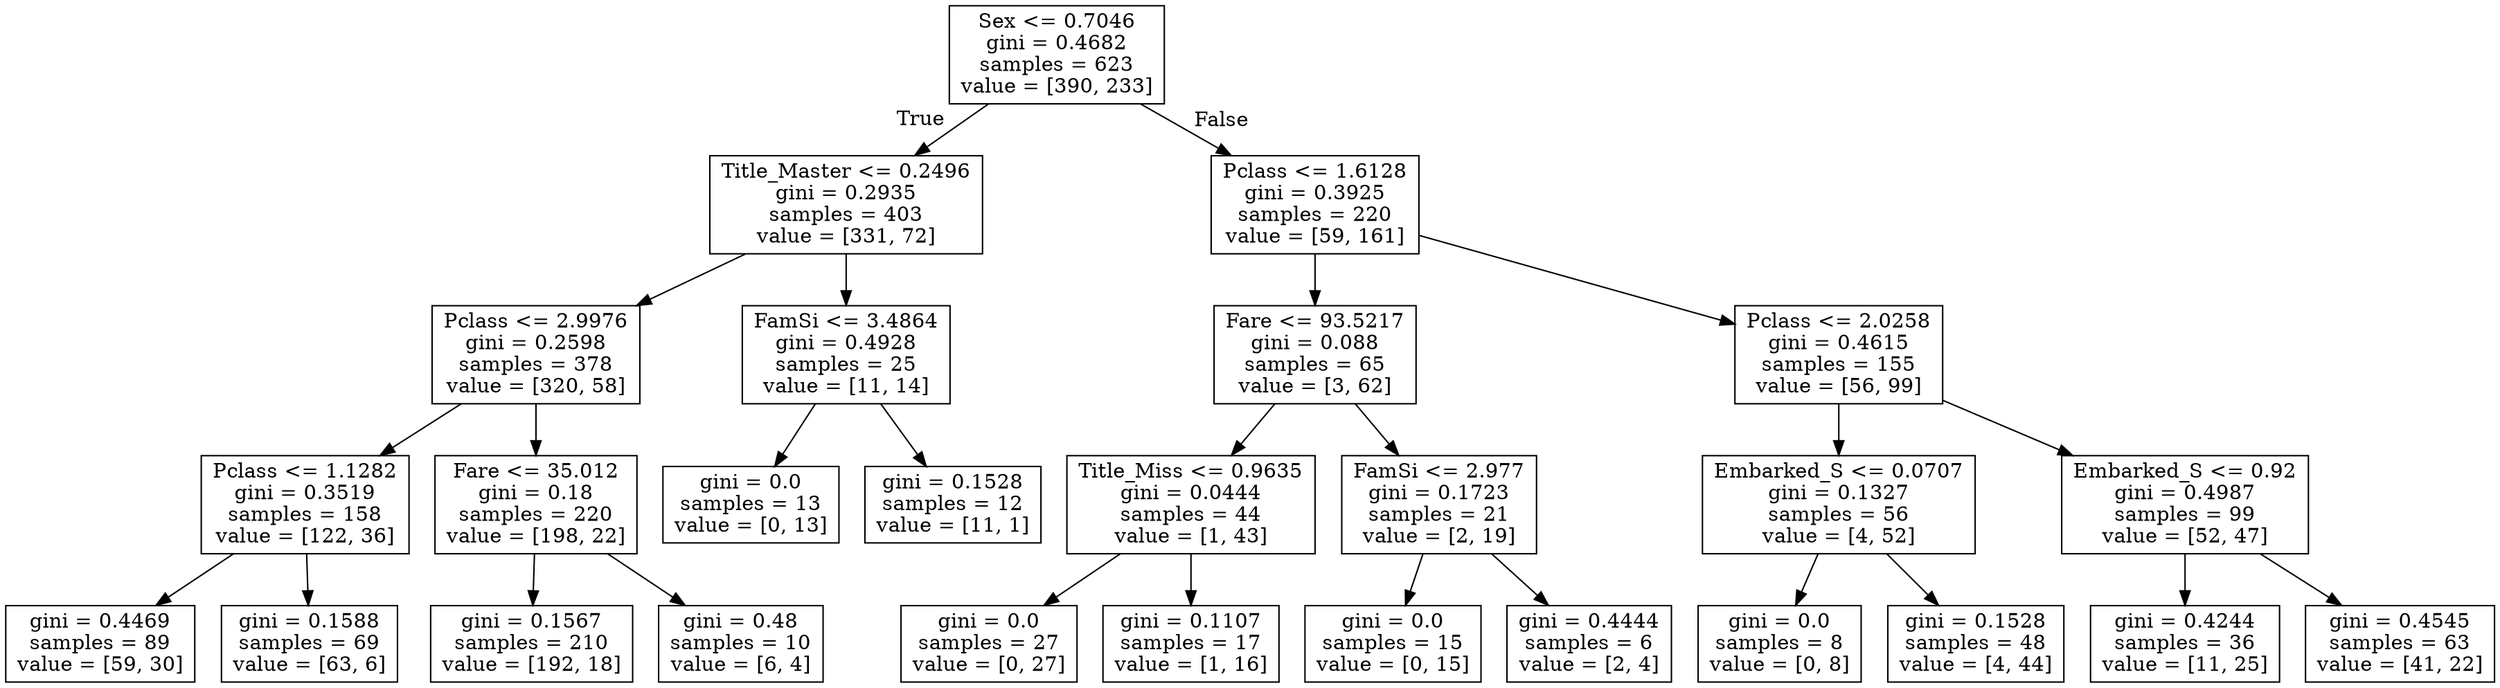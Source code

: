 digraph Tree {
node [shape=box] ;
0 [label="Sex <= 0.7046\ngini = 0.4682\nsamples = 623\nvalue = [390, 233]"] ;
1 [label="Title_Master <= 0.2496\ngini = 0.2935\nsamples = 403\nvalue = [331, 72]"] ;
0 -> 1 [labeldistance=2.5, labelangle=45, headlabel="True"] ;
2 [label="Pclass <= 2.9976\ngini = 0.2598\nsamples = 378\nvalue = [320, 58]"] ;
1 -> 2 ;
3 [label="Pclass <= 1.1282\ngini = 0.3519\nsamples = 158\nvalue = [122, 36]"] ;
2 -> 3 ;
4 [label="gini = 0.4469\nsamples = 89\nvalue = [59, 30]"] ;
3 -> 4 ;
5 [label="gini = 0.1588\nsamples = 69\nvalue = [63, 6]"] ;
3 -> 5 ;
6 [label="Fare <= 35.012\ngini = 0.18\nsamples = 220\nvalue = [198, 22]"] ;
2 -> 6 ;
7 [label="gini = 0.1567\nsamples = 210\nvalue = [192, 18]"] ;
6 -> 7 ;
8 [label="gini = 0.48\nsamples = 10\nvalue = [6, 4]"] ;
6 -> 8 ;
9 [label="FamSi <= 3.4864\ngini = 0.4928\nsamples = 25\nvalue = [11, 14]"] ;
1 -> 9 ;
10 [label="gini = 0.0\nsamples = 13\nvalue = [0, 13]"] ;
9 -> 10 ;
11 [label="gini = 0.1528\nsamples = 12\nvalue = [11, 1]"] ;
9 -> 11 ;
12 [label="Pclass <= 1.6128\ngini = 0.3925\nsamples = 220\nvalue = [59, 161]"] ;
0 -> 12 [labeldistance=2.5, labelangle=-45, headlabel="False"] ;
13 [label="Fare <= 93.5217\ngini = 0.088\nsamples = 65\nvalue = [3, 62]"] ;
12 -> 13 ;
14 [label="Title_Miss <= 0.9635\ngini = 0.0444\nsamples = 44\nvalue = [1, 43]"] ;
13 -> 14 ;
15 [label="gini = 0.0\nsamples = 27\nvalue = [0, 27]"] ;
14 -> 15 ;
16 [label="gini = 0.1107\nsamples = 17\nvalue = [1, 16]"] ;
14 -> 16 ;
17 [label="FamSi <= 2.977\ngini = 0.1723\nsamples = 21\nvalue = [2, 19]"] ;
13 -> 17 ;
18 [label="gini = 0.0\nsamples = 15\nvalue = [0, 15]"] ;
17 -> 18 ;
19 [label="gini = 0.4444\nsamples = 6\nvalue = [2, 4]"] ;
17 -> 19 ;
20 [label="Pclass <= 2.0258\ngini = 0.4615\nsamples = 155\nvalue = [56, 99]"] ;
12 -> 20 ;
21 [label="Embarked_S <= 0.0707\ngini = 0.1327\nsamples = 56\nvalue = [4, 52]"] ;
20 -> 21 ;
22 [label="gini = 0.0\nsamples = 8\nvalue = [0, 8]"] ;
21 -> 22 ;
23 [label="gini = 0.1528\nsamples = 48\nvalue = [4, 44]"] ;
21 -> 23 ;
24 [label="Embarked_S <= 0.92\ngini = 0.4987\nsamples = 99\nvalue = [52, 47]"] ;
20 -> 24 ;
25 [label="gini = 0.4244\nsamples = 36\nvalue = [11, 25]"] ;
24 -> 25 ;
26 [label="gini = 0.4545\nsamples = 63\nvalue = [41, 22]"] ;
24 -> 26 ;
}